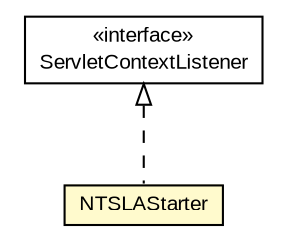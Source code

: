 #!/usr/local/bin/dot
#
# Class diagram 
# Generated by UMLGraph version R5_6-24-gf6e263 (http://www.umlgraph.org/)
#

digraph G {
	edge [fontname="arial",fontsize=10,labelfontname="arial",labelfontsize=10];
	node [fontname="arial",fontsize=10,shape=plaintext];
	nodesep=0.25;
	ranksep=0.5;
	// org.miloss.fgsms.auxsrv.NTSLAStarter
	c808881 [label=<<table title="org.miloss.fgsms.auxsrv.NTSLAStarter" border="0" cellborder="1" cellspacing="0" cellpadding="2" port="p" bgcolor="lemonChiffon" href="./NTSLAStarter.html">
		<tr><td><table border="0" cellspacing="0" cellpadding="1">
<tr><td align="center" balign="center"> NTSLAStarter </td></tr>
		</table></td></tr>
		</table>>, URL="./NTSLAStarter.html", fontname="arial", fontcolor="black", fontsize=10.0];
	//org.miloss.fgsms.auxsrv.NTSLAStarter implements javax.servlet.ServletContextListener
	c808969:p -> c808881:p [dir=back,arrowtail=empty,style=dashed];
	// javax.servlet.ServletContextListener
	c808969 [label=<<table title="javax.servlet.ServletContextListener" border="0" cellborder="1" cellspacing="0" cellpadding="2" port="p" href="http://java.sun.com/j2se/1.4.2/docs/api/javax/servlet/ServletContextListener.html">
		<tr><td><table border="0" cellspacing="0" cellpadding="1">
<tr><td align="center" balign="center"> &#171;interface&#187; </td></tr>
<tr><td align="center" balign="center"> ServletContextListener </td></tr>
		</table></td></tr>
		</table>>, URL="http://java.sun.com/j2se/1.4.2/docs/api/javax/servlet/ServletContextListener.html", fontname="arial", fontcolor="black", fontsize=10.0];
}


